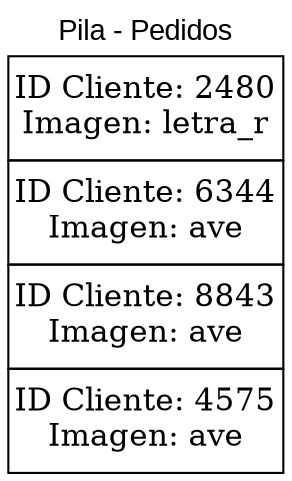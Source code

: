 digraph G {
fontname="Arial"
label="Pila - Pedidos"
labelloc=t
stack [shape=none, margin=0, label=<<TABLE BORDER="0" CELLBORDER="1" CELLSPACING="0" CELLPADDING="2">
<tr>
<td width="125" height="50"><font point-size="15">ID Cliente: 2480<BR/>Imagen: letra_r</font></td>
</tr>
<tr>
<td width="125" height="50"><font point-size="15">ID Cliente: 6344<BR/>Imagen: ave</font></td>
</tr>
<tr>
<td width="125" height="50"><font point-size="15">ID Cliente: 8843<BR/>Imagen: ave</font></td>
</tr>
<tr>
<td width="125" height="50"><font point-size="15">ID Cliente: 4575<BR/>Imagen: ave</font></td>
</tr>
</TABLE>>];
}

